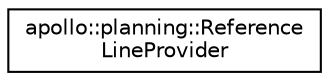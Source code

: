 digraph "Graphical Class Hierarchy"
{
  edge [fontname="Helvetica",fontsize="10",labelfontname="Helvetica",labelfontsize="10"];
  node [fontname="Helvetica",fontsize="10",shape=record];
  rankdir="LR";
  Node1 [label="apollo::planning::Reference\lLineProvider",height=0.2,width=0.4,color="black", fillcolor="white", style="filled",URL="$classapollo_1_1planning_1_1ReferenceLineProvider.html",tooltip="The class of ReferenceLineProvider. It provides smoothed reference line to planning. "];
}
